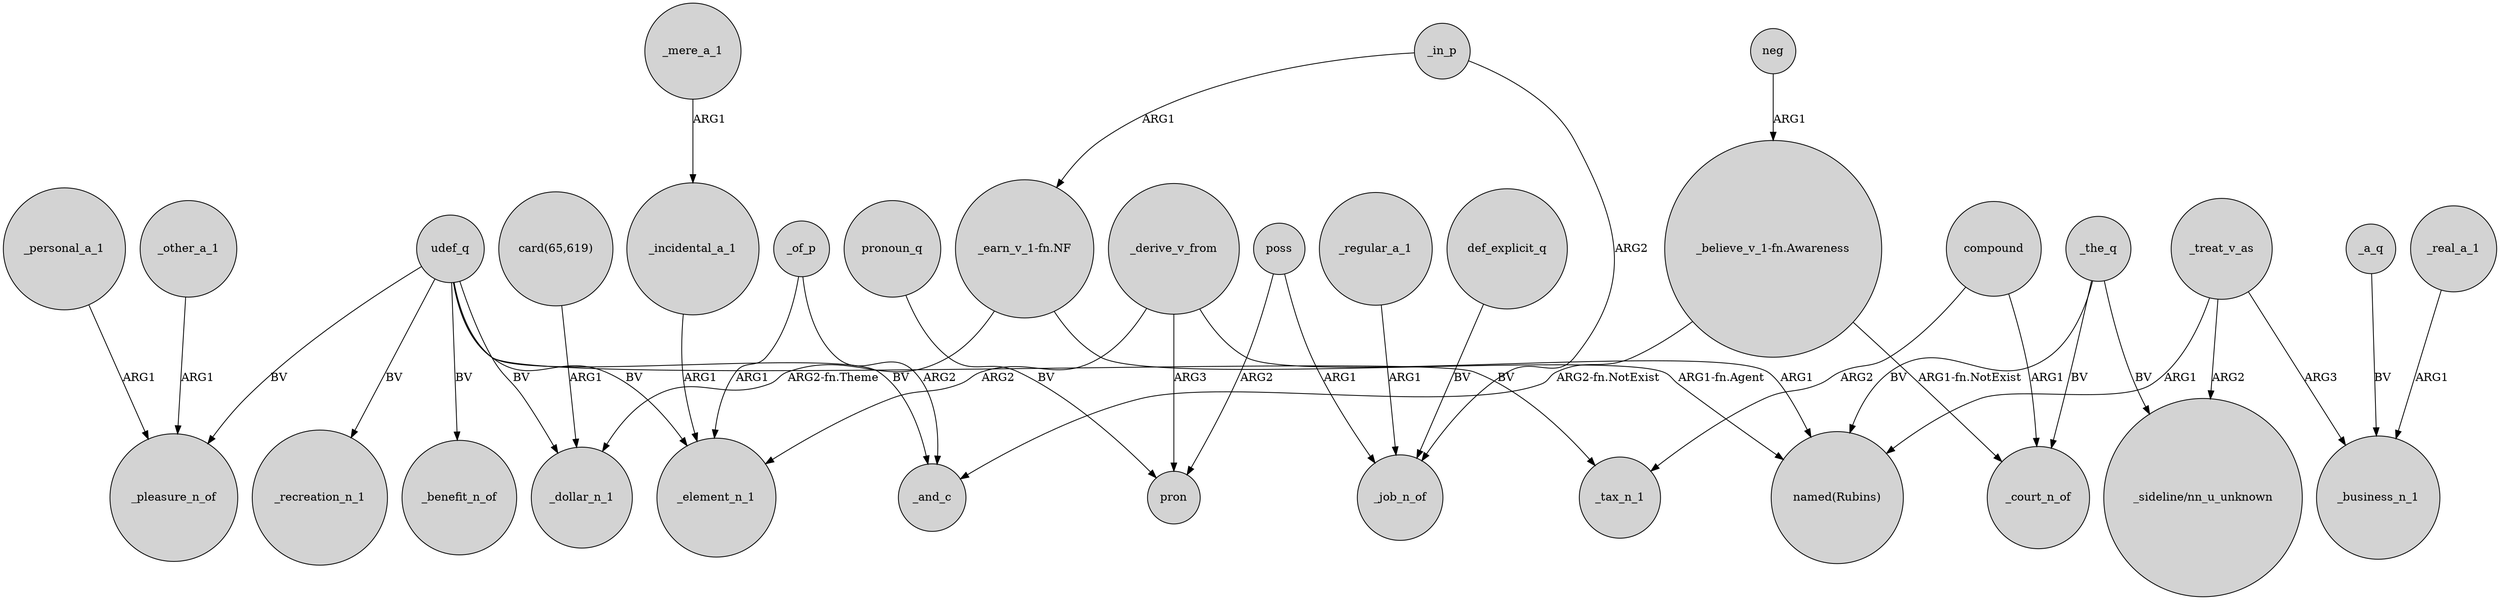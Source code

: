 digraph {
	node [shape=circle style=filled]
	_the_q -> "named(Rubins)" [label=BV]
	"_earn_v_1-fn.NF" -> "named(Rubins)" [label="ARG1-fn.Agent"]
	_personal_a_1 -> _pleasure_n_of [label=ARG1]
	_in_p -> "_earn_v_1-fn.NF" [label=ARG1]
	_a_q -> _business_n_1 [label=BV]
	poss -> pron [label=ARG2]
	_derive_v_from -> _element_n_1 [label=ARG2]
	"_earn_v_1-fn.NF" -> _dollar_n_1 [label="ARG2-fn.Theme"]
	_regular_a_1 -> _job_n_of [label=ARG1]
	_the_q -> _court_n_of [label=BV]
	_of_p -> _and_c [label=ARG2]
	_mere_a_1 -> _incidental_a_1 [label=ARG1]
	_treat_v_as -> _business_n_1 [label=ARG3]
	_other_a_1 -> _pleasure_n_of [label=ARG1]
	_real_a_1 -> _business_n_1 [label=ARG1]
	_incidental_a_1 -> _element_n_1 [label=ARG1]
	neg -> "_believe_v_1-fn.Awareness" [label=ARG1]
	pronoun_q -> pron [label=BV]
	udef_q -> _tax_n_1 [label=BV]
	_the_q -> "_sideline/nn_u_unknown" [label=BV]
	poss -> _job_n_of [label=ARG1]
	"_believe_v_1-fn.Awareness" -> _court_n_of [label="ARG1-fn.NotExist"]
	def_explicit_q -> _job_n_of [label=BV]
	udef_q -> _recreation_n_1 [label=BV]
	_treat_v_as -> "named(Rubins)" [label=ARG1]
	_in_p -> _job_n_of [label=ARG2]
	"card(65,619)" -> _dollar_n_1 [label=ARG1]
	_derive_v_from -> "named(Rubins)" [label=ARG1]
	_of_p -> _element_n_1 [label=ARG1]
	"_believe_v_1-fn.Awareness" -> _and_c [label="ARG2-fn.NotExist"]
	udef_q -> _pleasure_n_of [label=BV]
	udef_q -> _element_n_1 [label=BV]
	_derive_v_from -> pron [label=ARG3]
	compound -> _tax_n_1 [label=ARG2]
	udef_q -> _and_c [label=BV]
	udef_q -> _benefit_n_of [label=BV]
	_treat_v_as -> "_sideline/nn_u_unknown" [label=ARG2]
	compound -> _court_n_of [label=ARG1]
	udef_q -> _dollar_n_1 [label=BV]
}
